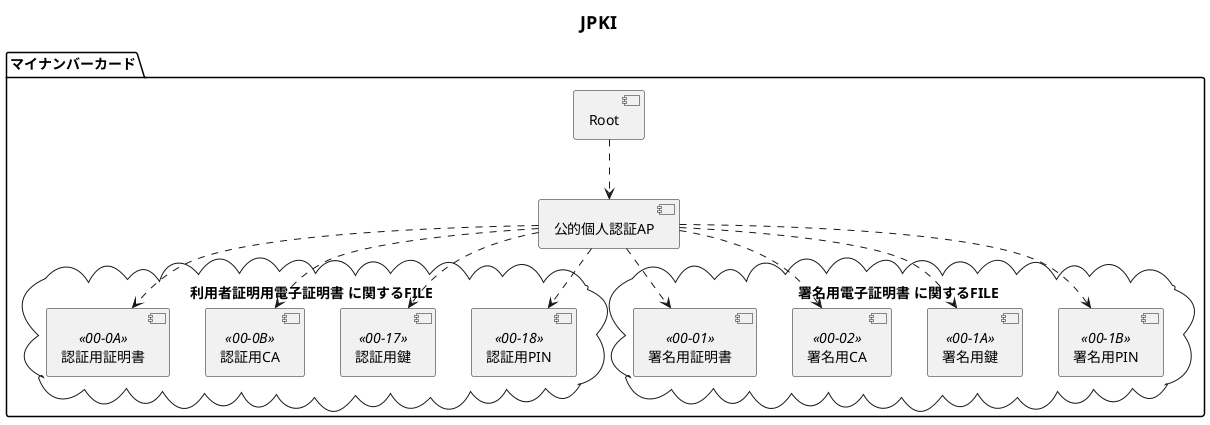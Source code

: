 @startuml
title <size:18>JPKI</size>

package マイナンバーカード {

    component Root as Card
    component 公的個人認証AP as JPKIAP

    cloud  "利用者証明用電子証明書 に関するFILE"{
        component 認証用PIN <<00-18>>
        component 認証用鍵 <<00-17>>
        component 認証用CA <<00-0B>>
        component 認証用証明書 <<00-0A>>
    }

    cloud  "署名用電子証明書 に関するFILE"{
        component 署名用PIN as 署名用PIN <<00-1B>>
        component 署名用鍵 as 署名用鍵  <<00-1A>>
        component 署名用CA as 署名用CA <<00-02>>
        component 署名用証明書 as 署名用証明書 <<00-01>>
    }
}

Card ..> JPKIAP
JPKIAP ..> 認証用証明書
JPKIAP ..> 認証用CA
JPKIAP ..> 認証用鍵
JPKIAP ..> 認証用PIN
JPKIAP ..> 署名用証明書
JPKIAP ..> 署名用CA
JPKIAP ..> 署名用鍵
JPKIAP ..> 署名用PIN

@enduml